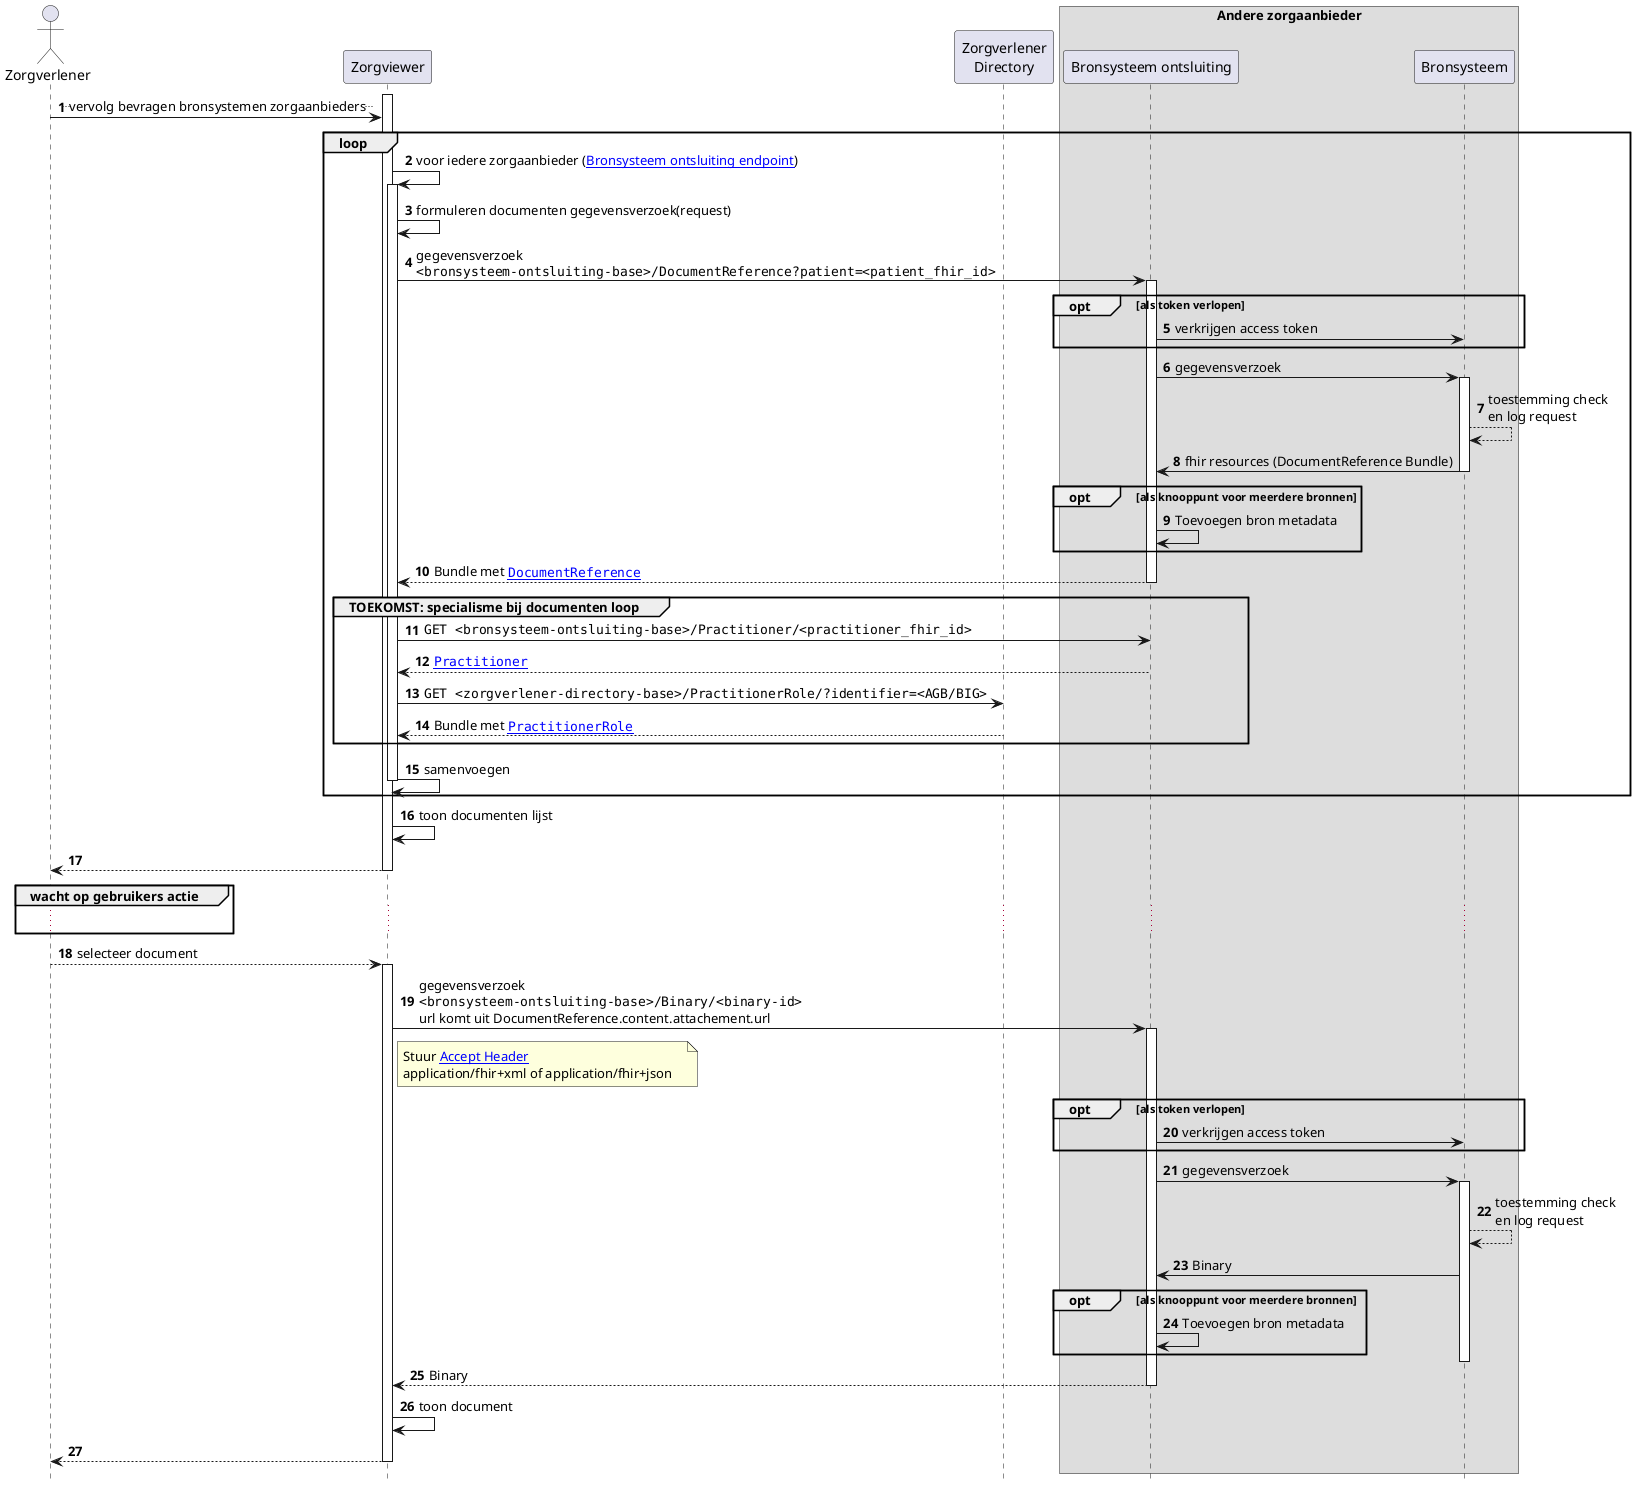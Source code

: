 @startuml
hide footbox
autonumber

actor Zorgverlener
participant Zorgviewer
participant "Zorgverlener\nDirectory" as zvdir
box "Andere zorgaanbieder"
participant "Bronsysteem ontsluiting" as Bron
participant Bronsysteem
end box

activate Zorgviewer
Zorgverlener->Zorgviewer: ..vervolg bevragen bronsystemen zorgaanbieders..
loop
    Zorgviewer->Zorgviewer: voor iedere zorgaanbieder ([[Endpoint-UMCG.html Bronsysteem ontsluiting endpoint]])
    activate Zorgviewer
    Zorgviewer->Zorgviewer: formuleren documenten gegevensverzoek(request)
    Zorgviewer->Bron: gegevensverzoek\n""<bronsysteem-ontsluiting-base>/DocumentReference?patient=<patient_fhir_id>""
    activate Bron
    opt als token verlopen
        Bron->Bronsysteem : verkrijgen access token
    end opt
    Bron->Bronsysteem : gegevensverzoek
    activate Bronsysteem
    Bronsysteem-->Bronsysteem: toestemming check\nen log request
    Bronsysteem->Bron: fhir resources (DocumentReference Bundle)
    deactivate Bronsysteem
    opt als knooppunt voor meerdere bronnen
      Bron->Bron: Toevoegen bron metadata
    end opt
    Bron-->Zorgviewer: Bundle met ""[[StructureDefinition-DocumentReference.html DocumentReference]]""
    deactivate Bron
    group **TOEKOMST**: specialisme bij documenten loop
        Zorgviewer->Bron: ""GET <bronsysteem-ontsluiting-base>/Practitioner/<practitioner_fhir_id>""
        Bron-->Zorgviewer: ""[[StructureDefinition-Practitioner.html Practitioner]]""
        Zorgviewer->zvdir: ""GET <zorgverlener-directory-base>/PractitionerRole/?identifier=<AGB/BIG>""
        zvdir-->Zorgviewer: Bundle met ""[[StructureDefinition-PractitionerRole.html PractitionerRole]]""
    end
    Zorgviewer->Zorgviewer: samenvoegen
    deactivate Zorgviewer
end
Zorgviewer->Zorgviewer: toon documenten lijst
Zorgviewer-->Zorgverlener
deactivate Zorgviewer
group wacht op gebruikers actie
...
end
Zorgverlener-->Zorgviewer: selecteer document
activate Zorgviewer
Zorgviewer->Bron: gegevensverzoek\n""<bronsysteem-ontsluiting-base>/Binary/<binary-id>""\nurl komt uit DocumentReference.content.attachement.url
note right Zorgviewer
    Stuur [[http://hl7.org/fhir/STU3/binary.html#rest Accept Header]]
    application/fhir+xml of application/fhir+json   
end note
activate Bron
opt als token verlopen
    Bron->Bronsysteem : verkrijgen access token
end opt
Bron->Bronsysteem : gegevensverzoek
activate Bronsysteem
Bronsysteem-->Bronsysteem: toestemming check\nen log request
Bronsysteem->Bron: Binary
opt als knooppunt voor meerdere bronnen
    Bron->Bron: Toevoegen bron metadata
end opt
deactivate Bronsysteem
Bron-->Zorgviewer: Binary
deactivate Bron
Zorgviewer->Zorgviewer: toon document
Zorgviewer-->Zorgverlener
deactivate Zorgviewer

@enduml